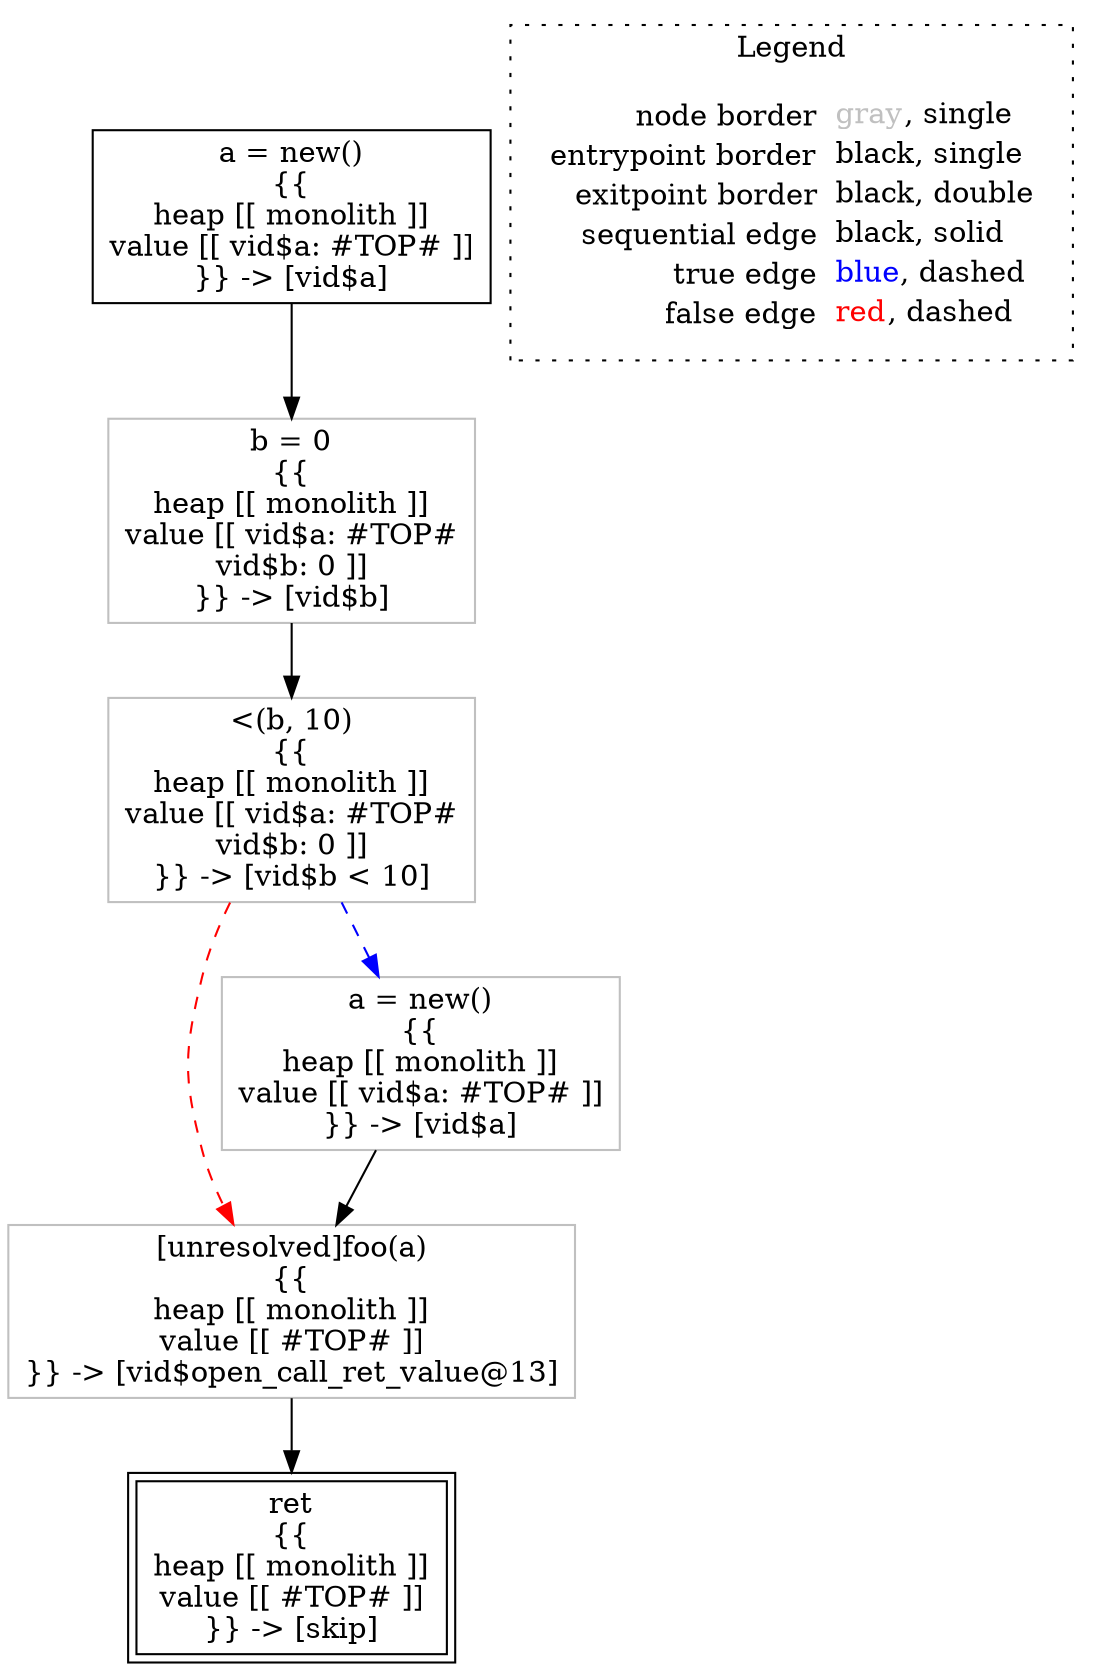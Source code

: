 digraph {
	"node0" [shape="rect",color="black",label=<a = new()<BR/>{{<BR/>heap [[ monolith ]]<BR/>value [[ vid$a: #TOP# ]]<BR/>}} -&gt; [vid$a]>];
	"node1" [shape="rect",color="gray",label=<&lt;(b, 10)<BR/>{{<BR/>heap [[ monolith ]]<BR/>value [[ vid$a: #TOP#<BR/>vid$b: 0 ]]<BR/>}} -&gt; [vid$b &lt; 10]>];
	"node2" [shape="rect",color="black",peripheries="2",label=<ret<BR/>{{<BR/>heap [[ monolith ]]<BR/>value [[ #TOP# ]]<BR/>}} -&gt; [skip]>];
	"node3" [shape="rect",color="gray",label=<[unresolved]foo(a)<BR/>{{<BR/>heap [[ monolith ]]<BR/>value [[ #TOP# ]]<BR/>}} -&gt; [vid$open_call_ret_value@13]>];
	"node4" [shape="rect",color="gray",label=<a = new()<BR/>{{<BR/>heap [[ monolith ]]<BR/>value [[ vid$a: #TOP# ]]<BR/>}} -&gt; [vid$a]>];
	"node5" [shape="rect",color="gray",label=<b = 0<BR/>{{<BR/>heap [[ monolith ]]<BR/>value [[ vid$a: #TOP#<BR/>vid$b: 0 ]]<BR/>}} -&gt; [vid$b]>];
	"node1" -> "node3" [color="red",style="dashed"];
	"node1" -> "node4" [color="blue",style="dashed"];
	"node0" -> "node5" [color="black"];
	"node3" -> "node2" [color="black"];
	"node4" -> "node3" [color="black"];
	"node5" -> "node1" [color="black"];
subgraph cluster_legend {
	label="Legend";
	style=dotted;
	node [shape=plaintext];
	"legend" [label=<<table border="0" cellpadding="2" cellspacing="0" cellborder="0"><tr><td align="right">node border&nbsp;</td><td align="left"><font color="gray">gray</font>, single</td></tr><tr><td align="right">entrypoint border&nbsp;</td><td align="left"><font color="black">black</font>, single</td></tr><tr><td align="right">exitpoint border&nbsp;</td><td align="left"><font color="black">black</font>, double</td></tr><tr><td align="right">sequential edge&nbsp;</td><td align="left"><font color="black">black</font>, solid</td></tr><tr><td align="right">true edge&nbsp;</td><td align="left"><font color="blue">blue</font>, dashed</td></tr><tr><td align="right">false edge&nbsp;</td><td align="left"><font color="red">red</font>, dashed</td></tr></table>>];
}

}

